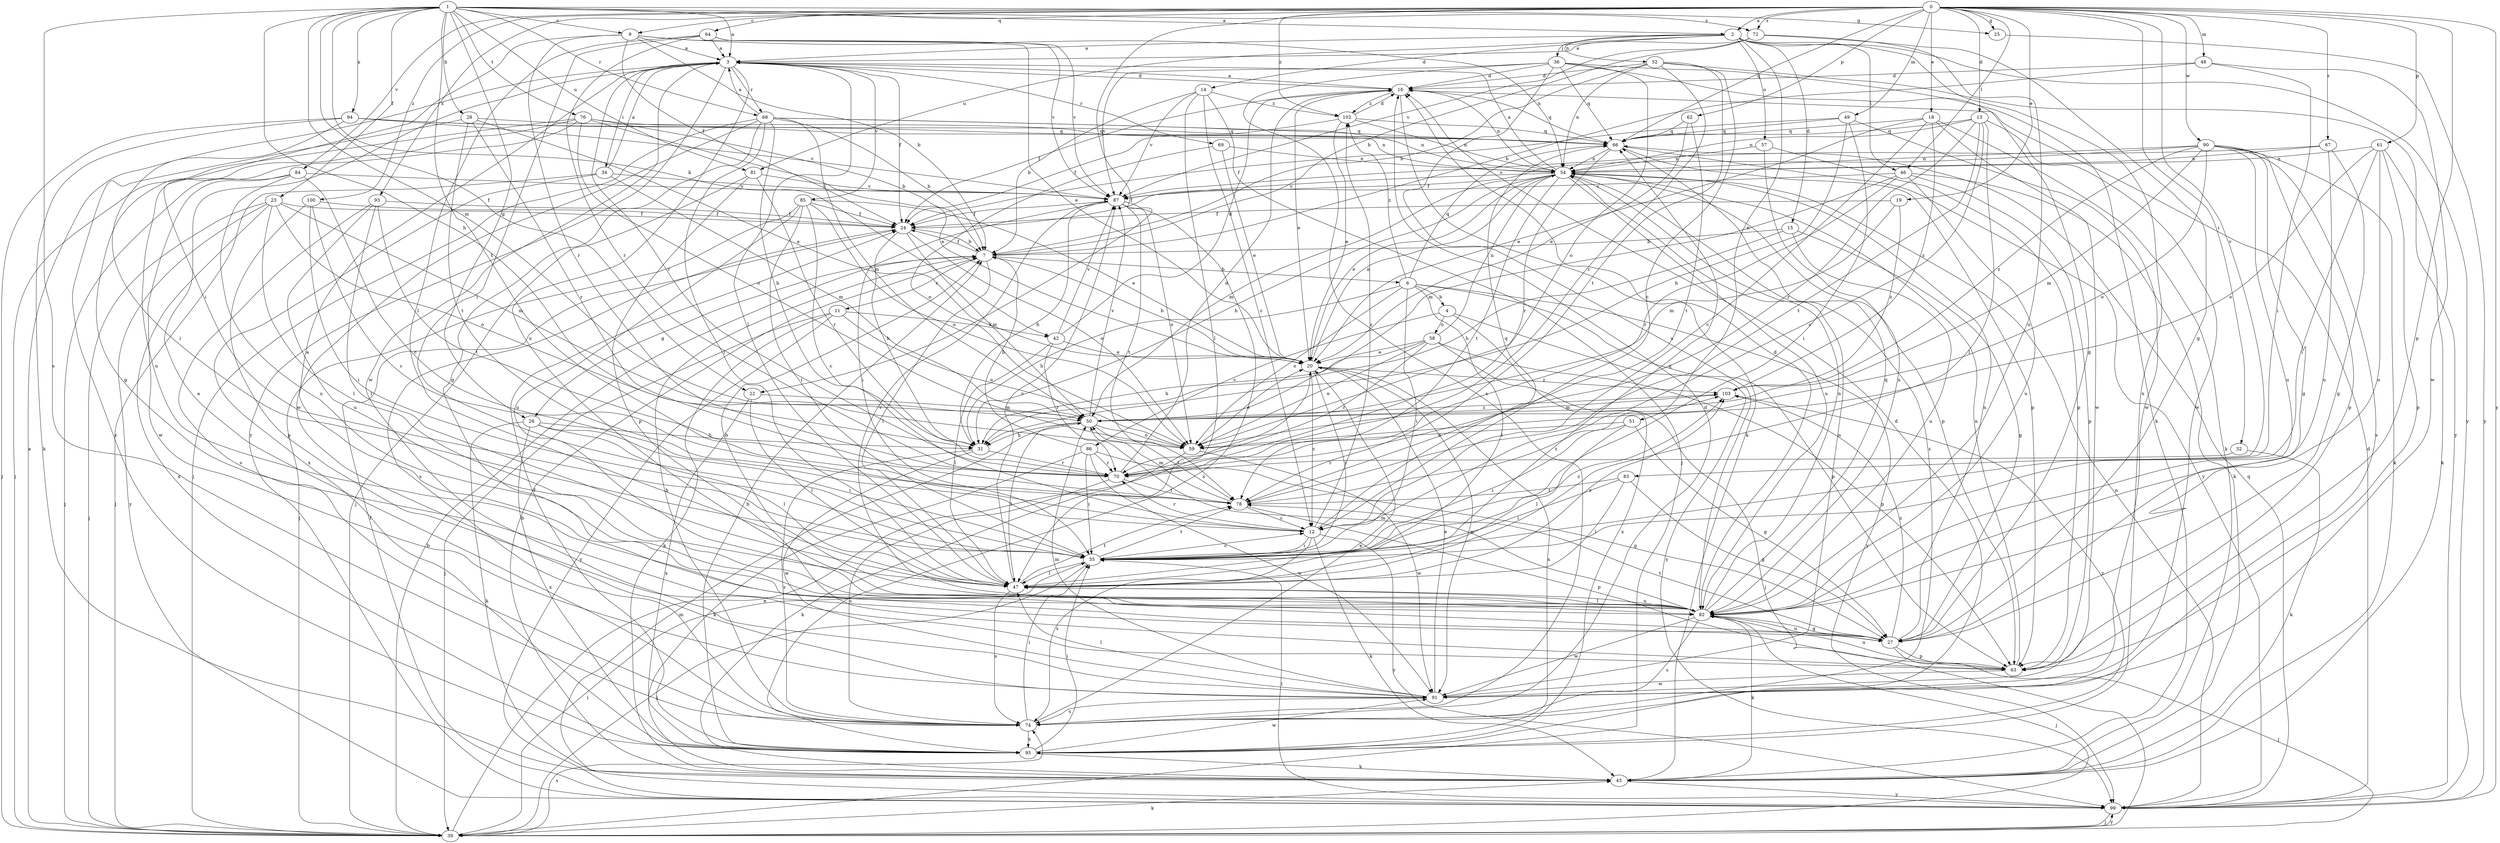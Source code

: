 strict digraph  {
0;
1;
2;
3;
4;
6;
7;
9;
11;
12;
13;
14;
15;
16;
18;
19;
20;
22;
23;
24;
25;
26;
27;
28;
31;
32;
34;
35;
36;
39;
42;
43;
46;
47;
48;
49;
50;
51;
52;
54;
57;
58;
59;
61;
62;
63;
64;
66;
67;
68;
69;
70;
72;
74;
76;
78;
81;
82;
83;
84;
85;
86;
87;
90;
91;
93;
94;
95;
99;
100;
102;
103;
0 -> 2  [label=a];
0 -> 9  [label=c];
0 -> 13  [label=d];
0 -> 18  [label=e];
0 -> 19  [label=e];
0 -> 22  [label=f];
0 -> 25  [label=g];
0 -> 32  [label=i];
0 -> 46  [label=l];
0 -> 48  [label=m];
0 -> 49  [label=m];
0 -> 61  [label=p];
0 -> 62  [label=p];
0 -> 63  [label=p];
0 -> 64  [label=q];
0 -> 66  [label=q];
0 -> 67  [label=r];
0 -> 72  [label=s];
0 -> 83  [label=v];
0 -> 84  [label=v];
0 -> 90  [label=w];
0 -> 93  [label=x];
0 -> 99  [label=y];
0 -> 100  [label=z];
0 -> 102  [label=z];
1 -> 2  [label=a];
1 -> 3  [label=a];
1 -> 9  [label=c];
1 -> 22  [label=f];
1 -> 23  [label=f];
1 -> 25  [label=g];
1 -> 26  [label=g];
1 -> 28  [label=h];
1 -> 31  [label=h];
1 -> 42  [label=k];
1 -> 50  [label=m];
1 -> 68  [label=r];
1 -> 72  [label=s];
1 -> 74  [label=s];
1 -> 76  [label=t];
1 -> 78  [label=t];
1 -> 81  [label=u];
1 -> 94  [label=x];
2 -> 3  [label=a];
2 -> 14  [label=d];
2 -> 15  [label=d];
2 -> 36  [label=j];
2 -> 46  [label=l];
2 -> 51  [label=n];
2 -> 52  [label=n];
2 -> 57  [label=o];
2 -> 81  [label=u];
2 -> 95  [label=x];
2 -> 99  [label=y];
3 -> 16  [label=d];
3 -> 24  [label=f];
3 -> 34  [label=i];
3 -> 47  [label=l];
3 -> 68  [label=r];
3 -> 69  [label=r];
3 -> 70  [label=r];
3 -> 82  [label=u];
3 -> 85  [label=v];
3 -> 91  [label=w];
3 -> 99  [label=y];
4 -> 58  [label=o];
4 -> 86  [label=v];
4 -> 95  [label=x];
4 -> 99  [label=y];
6 -> 4  [label=b];
6 -> 31  [label=h];
6 -> 35  [label=i];
6 -> 47  [label=l];
6 -> 59  [label=o];
6 -> 63  [label=p];
6 -> 66  [label=q];
6 -> 99  [label=y];
6 -> 102  [label=z];
7 -> 6  [label=b];
7 -> 11  [label=c];
7 -> 24  [label=f];
7 -> 26  [label=g];
7 -> 47  [label=l];
9 -> 3  [label=a];
9 -> 7  [label=b];
9 -> 24  [label=f];
9 -> 35  [label=i];
9 -> 54  [label=n];
9 -> 70  [label=r];
9 -> 87  [label=v];
11 -> 39  [label=j];
11 -> 42  [label=k];
11 -> 43  [label=k];
11 -> 59  [label=o];
11 -> 99  [label=y];
12 -> 35  [label=i];
12 -> 43  [label=k];
12 -> 66  [label=q];
12 -> 70  [label=r];
12 -> 74  [label=s];
12 -> 99  [label=y];
12 -> 102  [label=z];
13 -> 12  [label=c];
13 -> 47  [label=l];
13 -> 54  [label=n];
13 -> 66  [label=q];
13 -> 70  [label=r];
13 -> 78  [label=t];
13 -> 91  [label=w];
14 -> 7  [label=b];
14 -> 12  [label=c];
14 -> 39  [label=j];
14 -> 47  [label=l];
14 -> 87  [label=v];
14 -> 102  [label=z];
15 -> 7  [label=b];
15 -> 27  [label=g];
15 -> 31  [label=h];
15 -> 82  [label=u];
16 -> 3  [label=a];
16 -> 20  [label=e];
16 -> 24  [label=f];
16 -> 43  [label=k];
16 -> 54  [label=n];
16 -> 66  [label=q];
16 -> 102  [label=z];
18 -> 12  [label=c];
18 -> 20  [label=e];
18 -> 43  [label=k];
18 -> 66  [label=q];
18 -> 91  [label=w];
18 -> 103  [label=z];
19 -> 24  [label=f];
19 -> 50  [label=m];
19 -> 103  [label=z];
20 -> 7  [label=b];
20 -> 12  [label=c];
20 -> 35  [label=i];
20 -> 54  [label=n];
20 -> 91  [label=w];
20 -> 95  [label=x];
20 -> 103  [label=z];
22 -> 47  [label=l];
22 -> 50  [label=m];
22 -> 95  [label=x];
23 -> 24  [label=f];
23 -> 39  [label=j];
23 -> 47  [label=l];
23 -> 50  [label=m];
23 -> 59  [label=o];
23 -> 95  [label=x];
23 -> 99  [label=y];
24 -> 7  [label=b];
24 -> 31  [label=h];
24 -> 50  [label=m];
24 -> 59  [label=o];
24 -> 74  [label=s];
25 -> 99  [label=y];
26 -> 31  [label=h];
26 -> 35  [label=i];
26 -> 43  [label=k];
26 -> 47  [label=l];
26 -> 95  [label=x];
27 -> 3  [label=a];
27 -> 39  [label=j];
27 -> 54  [label=n];
27 -> 63  [label=p];
27 -> 78  [label=t];
27 -> 82  [label=u];
27 -> 103  [label=z];
28 -> 20  [label=e];
28 -> 66  [label=q];
28 -> 70  [label=r];
28 -> 78  [label=t];
28 -> 95  [label=x];
31 -> 70  [label=r];
31 -> 74  [label=s];
31 -> 91  [label=w];
32 -> 43  [label=k];
32 -> 70  [label=r];
34 -> 3  [label=a];
34 -> 39  [label=j];
34 -> 50  [label=m];
34 -> 87  [label=v];
34 -> 95  [label=x];
35 -> 12  [label=c];
35 -> 39  [label=j];
35 -> 47  [label=l];
35 -> 78  [label=t];
35 -> 103  [label=z];
36 -> 16  [label=d];
36 -> 27  [label=g];
36 -> 43  [label=k];
36 -> 59  [label=o];
36 -> 66  [label=q];
36 -> 74  [label=s];
36 -> 82  [label=u];
36 -> 87  [label=v];
39 -> 3  [label=a];
39 -> 7  [label=b];
39 -> 20  [label=e];
39 -> 35  [label=i];
39 -> 43  [label=k];
39 -> 74  [label=s];
39 -> 99  [label=y];
42 -> 16  [label=d];
42 -> 20  [label=e];
42 -> 47  [label=l];
42 -> 70  [label=r];
42 -> 87  [label=v];
43 -> 7  [label=b];
43 -> 99  [label=y];
46 -> 43  [label=k];
46 -> 50  [label=m];
46 -> 63  [label=p];
46 -> 70  [label=r];
46 -> 82  [label=u];
46 -> 87  [label=v];
47 -> 66  [label=q];
47 -> 74  [label=s];
47 -> 78  [label=t];
47 -> 82  [label=u];
47 -> 87  [label=v];
47 -> 103  [label=z];
48 -> 7  [label=b];
48 -> 16  [label=d];
48 -> 35  [label=i];
48 -> 91  [label=w];
49 -> 24  [label=f];
49 -> 31  [label=h];
49 -> 35  [label=i];
49 -> 66  [label=q];
49 -> 91  [label=w];
50 -> 31  [label=h];
50 -> 47  [label=l];
50 -> 59  [label=o];
50 -> 78  [label=t];
50 -> 87  [label=v];
50 -> 103  [label=z];
51 -> 27  [label=g];
51 -> 35  [label=i];
51 -> 47  [label=l];
51 -> 59  [label=o];
52 -> 7  [label=b];
52 -> 12  [label=c];
52 -> 16  [label=d];
52 -> 54  [label=n];
52 -> 70  [label=r];
52 -> 78  [label=t];
52 -> 99  [label=y];
54 -> 3  [label=a];
54 -> 20  [label=e];
54 -> 31  [label=h];
54 -> 50  [label=m];
54 -> 63  [label=p];
54 -> 74  [label=s];
54 -> 78  [label=t];
54 -> 82  [label=u];
54 -> 87  [label=v];
57 -> 54  [label=n];
57 -> 63  [label=p];
57 -> 82  [label=u];
58 -> 20  [label=e];
58 -> 31  [label=h];
58 -> 39  [label=j];
58 -> 54  [label=n];
58 -> 59  [label=o];
58 -> 63  [label=p];
58 -> 70  [label=r];
59 -> 20  [label=e];
59 -> 43  [label=k];
59 -> 91  [label=w];
61 -> 35  [label=i];
61 -> 43  [label=k];
61 -> 54  [label=n];
61 -> 59  [label=o];
61 -> 63  [label=p];
61 -> 82  [label=u];
62 -> 20  [label=e];
62 -> 66  [label=q];
62 -> 78  [label=t];
63 -> 54  [label=n];
63 -> 82  [label=u];
63 -> 91  [label=w];
64 -> 3  [label=a];
64 -> 20  [label=e];
64 -> 35  [label=i];
64 -> 47  [label=l];
64 -> 70  [label=r];
64 -> 87  [label=v];
66 -> 54  [label=n];
66 -> 63  [label=p];
66 -> 70  [label=r];
66 -> 99  [label=y];
67 -> 27  [label=g];
67 -> 54  [label=n];
67 -> 82  [label=u];
67 -> 87  [label=v];
68 -> 3  [label=a];
68 -> 7  [label=b];
68 -> 27  [label=g];
68 -> 31  [label=h];
68 -> 39  [label=j];
68 -> 47  [label=l];
68 -> 50  [label=m];
68 -> 54  [label=n];
68 -> 66  [label=q];
68 -> 91  [label=w];
69 -> 20  [label=e];
69 -> 54  [label=n];
69 -> 59  [label=o];
70 -> 16  [label=d];
70 -> 74  [label=s];
70 -> 78  [label=t];
72 -> 3  [label=a];
72 -> 7  [label=b];
72 -> 27  [label=g];
72 -> 82  [label=u];
72 -> 87  [label=v];
74 -> 3  [label=a];
74 -> 7  [label=b];
74 -> 16  [label=d];
74 -> 20  [label=e];
74 -> 35  [label=i];
74 -> 95  [label=x];
76 -> 7  [label=b];
76 -> 20  [label=e];
76 -> 27  [label=g];
76 -> 39  [label=j];
76 -> 59  [label=o];
76 -> 66  [label=q];
76 -> 82  [label=u];
78 -> 12  [label=c];
78 -> 50  [label=m];
78 -> 63  [label=p];
78 -> 103  [label=z];
81 -> 39  [label=j];
81 -> 63  [label=p];
81 -> 70  [label=r];
81 -> 87  [label=v];
82 -> 7  [label=b];
82 -> 16  [label=d];
82 -> 27  [label=g];
82 -> 39  [label=j];
82 -> 43  [label=k];
82 -> 47  [label=l];
82 -> 50  [label=m];
82 -> 54  [label=n];
82 -> 66  [label=q];
82 -> 74  [label=s];
82 -> 87  [label=v];
82 -> 91  [label=w];
83 -> 27  [label=g];
83 -> 35  [label=i];
83 -> 47  [label=l];
83 -> 78  [label=t];
84 -> 12  [label=c];
84 -> 39  [label=j];
84 -> 82  [label=u];
84 -> 87  [label=v];
84 -> 91  [label=w];
85 -> 12  [label=c];
85 -> 20  [label=e];
85 -> 24  [label=f];
85 -> 35  [label=i];
85 -> 39  [label=j];
85 -> 59  [label=o];
85 -> 82  [label=u];
86 -> 7  [label=b];
86 -> 27  [label=g];
86 -> 35  [label=i];
86 -> 43  [label=k];
86 -> 70  [label=r];
86 -> 91  [label=w];
87 -> 24  [label=f];
87 -> 31  [label=h];
87 -> 35  [label=i];
87 -> 59  [label=o];
87 -> 78  [label=t];
87 -> 95  [label=x];
90 -> 24  [label=f];
90 -> 27  [label=g];
90 -> 43  [label=k];
90 -> 50  [label=m];
90 -> 54  [label=n];
90 -> 59  [label=o];
90 -> 63  [label=p];
90 -> 74  [label=s];
90 -> 82  [label=u];
90 -> 103  [label=z];
91 -> 20  [label=e];
91 -> 47  [label=l];
91 -> 50  [label=m];
91 -> 54  [label=n];
91 -> 74  [label=s];
93 -> 24  [label=f];
93 -> 47  [label=l];
93 -> 74  [label=s];
93 -> 78  [label=t];
93 -> 82  [label=u];
94 -> 35  [label=i];
94 -> 39  [label=j];
94 -> 43  [label=k];
94 -> 54  [label=n];
94 -> 66  [label=q];
94 -> 87  [label=v];
95 -> 7  [label=b];
95 -> 16  [label=d];
95 -> 24  [label=f];
95 -> 35  [label=i];
95 -> 43  [label=k];
95 -> 91  [label=w];
95 -> 103  [label=z];
99 -> 16  [label=d];
99 -> 24  [label=f];
99 -> 35  [label=i];
99 -> 39  [label=j];
99 -> 50  [label=m];
99 -> 54  [label=n];
99 -> 66  [label=q];
100 -> 12  [label=c];
100 -> 24  [label=f];
100 -> 35  [label=i];
100 -> 63  [label=p];
102 -> 16  [label=d];
102 -> 20  [label=e];
102 -> 24  [label=f];
102 -> 54  [label=n];
102 -> 66  [label=q];
103 -> 50  [label=m];
}
